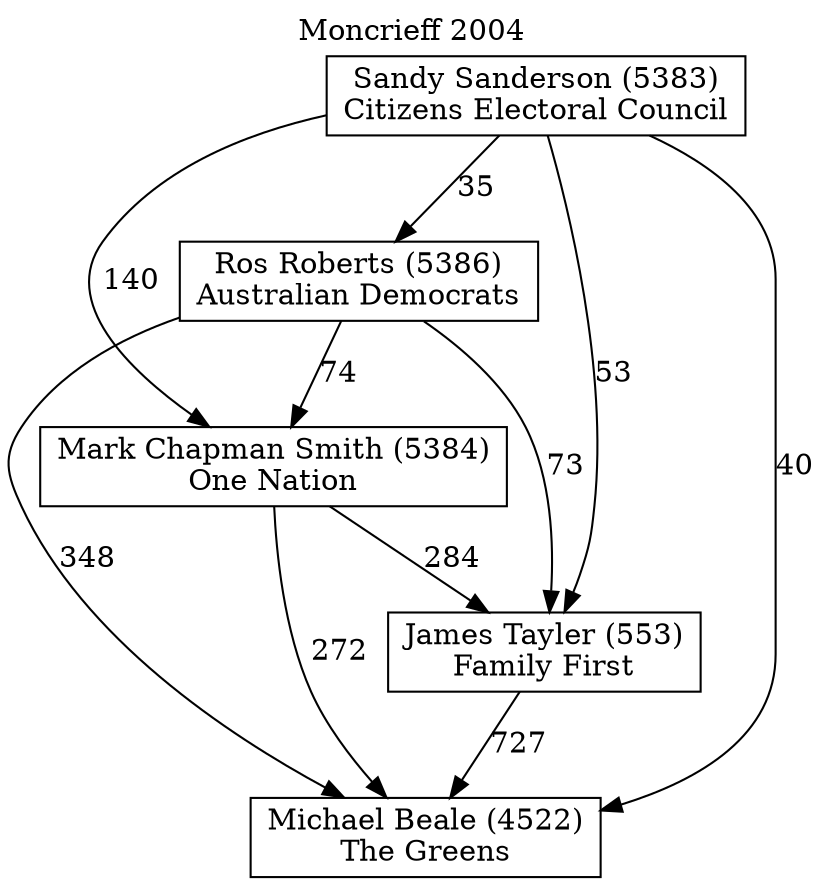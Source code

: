 // House preference flow
digraph "Michael Beale (4522)_Moncrieff_2004" {
	graph [label="Moncrieff 2004" labelloc=t mclimit=10]
	node [shape=box]
	"Michael Beale (4522)" [label="Michael Beale (4522)
The Greens"]
	"James Tayler (553)" [label="James Tayler (553)
Family First"]
	"Mark Chapman Smith (5384)" [label="Mark Chapman Smith (5384)
One Nation"]
	"Ros Roberts (5386)" [label="Ros Roberts (5386)
Australian Democrats"]
	"Sandy Sanderson (5383)" [label="Sandy Sanderson (5383)
Citizens Electoral Council"]
	"Michael Beale (4522)" [label="Michael Beale (4522)
The Greens"]
	"Mark Chapman Smith (5384)" [label="Mark Chapman Smith (5384)
One Nation"]
	"Ros Roberts (5386)" [label="Ros Roberts (5386)
Australian Democrats"]
	"Sandy Sanderson (5383)" [label="Sandy Sanderson (5383)
Citizens Electoral Council"]
	"Michael Beale (4522)" [label="Michael Beale (4522)
The Greens"]
	"Ros Roberts (5386)" [label="Ros Roberts (5386)
Australian Democrats"]
	"Sandy Sanderson (5383)" [label="Sandy Sanderson (5383)
Citizens Electoral Council"]
	"Michael Beale (4522)" [label="Michael Beale (4522)
The Greens"]
	"Sandy Sanderson (5383)" [label="Sandy Sanderson (5383)
Citizens Electoral Council"]
	"Sandy Sanderson (5383)" [label="Sandy Sanderson (5383)
Citizens Electoral Council"]
	"Ros Roberts (5386)" [label="Ros Roberts (5386)
Australian Democrats"]
	"Sandy Sanderson (5383)" [label="Sandy Sanderson (5383)
Citizens Electoral Council"]
	"Sandy Sanderson (5383)" [label="Sandy Sanderson (5383)
Citizens Electoral Council"]
	"Mark Chapman Smith (5384)" [label="Mark Chapman Smith (5384)
One Nation"]
	"Ros Roberts (5386)" [label="Ros Roberts (5386)
Australian Democrats"]
	"Sandy Sanderson (5383)" [label="Sandy Sanderson (5383)
Citizens Electoral Council"]
	"Mark Chapman Smith (5384)" [label="Mark Chapman Smith (5384)
One Nation"]
	"Sandy Sanderson (5383)" [label="Sandy Sanderson (5383)
Citizens Electoral Council"]
	"Sandy Sanderson (5383)" [label="Sandy Sanderson (5383)
Citizens Electoral Council"]
	"Ros Roberts (5386)" [label="Ros Roberts (5386)
Australian Democrats"]
	"Sandy Sanderson (5383)" [label="Sandy Sanderson (5383)
Citizens Electoral Council"]
	"Sandy Sanderson (5383)" [label="Sandy Sanderson (5383)
Citizens Electoral Council"]
	"James Tayler (553)" [label="James Tayler (553)
Family First"]
	"Mark Chapman Smith (5384)" [label="Mark Chapman Smith (5384)
One Nation"]
	"Ros Roberts (5386)" [label="Ros Roberts (5386)
Australian Democrats"]
	"Sandy Sanderson (5383)" [label="Sandy Sanderson (5383)
Citizens Electoral Council"]
	"James Tayler (553)" [label="James Tayler (553)
Family First"]
	"Ros Roberts (5386)" [label="Ros Roberts (5386)
Australian Democrats"]
	"Sandy Sanderson (5383)" [label="Sandy Sanderson (5383)
Citizens Electoral Council"]
	"James Tayler (553)" [label="James Tayler (553)
Family First"]
	"Sandy Sanderson (5383)" [label="Sandy Sanderson (5383)
Citizens Electoral Council"]
	"Sandy Sanderson (5383)" [label="Sandy Sanderson (5383)
Citizens Electoral Council"]
	"Ros Roberts (5386)" [label="Ros Roberts (5386)
Australian Democrats"]
	"Sandy Sanderson (5383)" [label="Sandy Sanderson (5383)
Citizens Electoral Council"]
	"Sandy Sanderson (5383)" [label="Sandy Sanderson (5383)
Citizens Electoral Council"]
	"Mark Chapman Smith (5384)" [label="Mark Chapman Smith (5384)
One Nation"]
	"Ros Roberts (5386)" [label="Ros Roberts (5386)
Australian Democrats"]
	"Sandy Sanderson (5383)" [label="Sandy Sanderson (5383)
Citizens Electoral Council"]
	"Mark Chapman Smith (5384)" [label="Mark Chapman Smith (5384)
One Nation"]
	"Sandy Sanderson (5383)" [label="Sandy Sanderson (5383)
Citizens Electoral Council"]
	"Sandy Sanderson (5383)" [label="Sandy Sanderson (5383)
Citizens Electoral Council"]
	"Ros Roberts (5386)" [label="Ros Roberts (5386)
Australian Democrats"]
	"Sandy Sanderson (5383)" [label="Sandy Sanderson (5383)
Citizens Electoral Council"]
	"Sandy Sanderson (5383)" [label="Sandy Sanderson (5383)
Citizens Electoral Council"]
	"James Tayler (553)" -> "Michael Beale (4522)" [label=727]
	"Mark Chapman Smith (5384)" -> "James Tayler (553)" [label=284]
	"Ros Roberts (5386)" -> "Mark Chapman Smith (5384)" [label=74]
	"Sandy Sanderson (5383)" -> "Ros Roberts (5386)" [label=35]
	"Mark Chapman Smith (5384)" -> "Michael Beale (4522)" [label=272]
	"Ros Roberts (5386)" -> "Michael Beale (4522)" [label=348]
	"Sandy Sanderson (5383)" -> "Michael Beale (4522)" [label=40]
	"Sandy Sanderson (5383)" -> "Mark Chapman Smith (5384)" [label=140]
	"Ros Roberts (5386)" -> "James Tayler (553)" [label=73]
	"Sandy Sanderson (5383)" -> "James Tayler (553)" [label=53]
}
